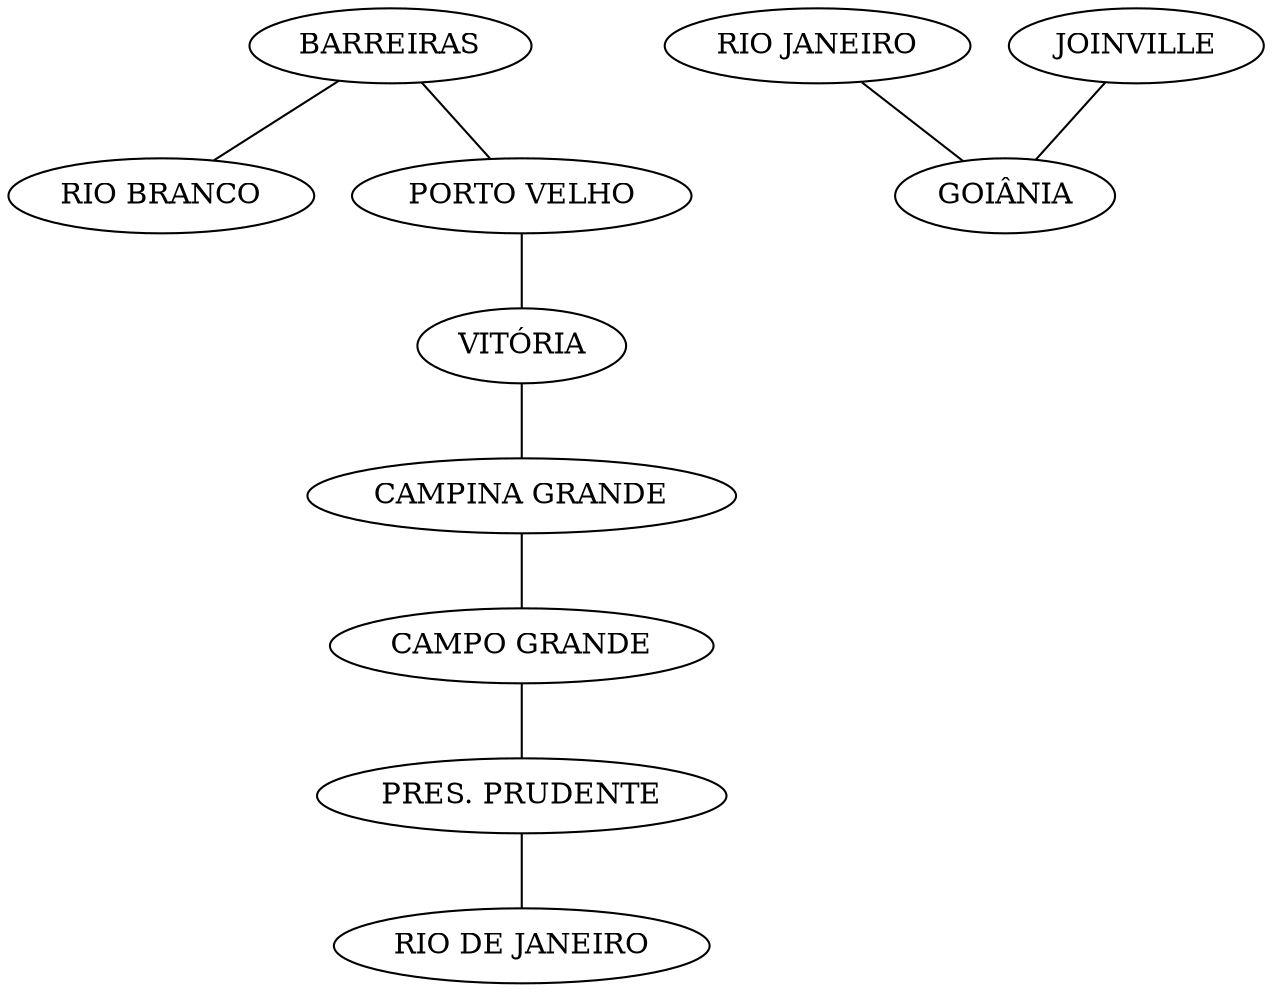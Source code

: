 strict graph cidades{
	"BARREIRAS" -- "RIO BRANCO" [peso=3759]
    "BARREIRAS" -- "PORTO VELHO" [peso=3759]
    "PORTO VELHO" -- "VITÓRIA" [peso=3575]
    "VITÓRIA" -- "CAMPINA GRANDE" [peso=3575]
    "CAMPINA GRANDE" -- "CAMPO GRANDE" [peso=3285]
    "CAMPO GRANDE" -- "PRES. PRUDENTE" [peso=3285]
    "PRES. PRUDENTE" -- "RIO DE JANEIRO" [peso=1055]
    "RIO JANEIRO" -- "GOIÂNIA" [peso=1055]
    "JOINVILLE" -- "GOIÂNIA" [peso=1323]

}